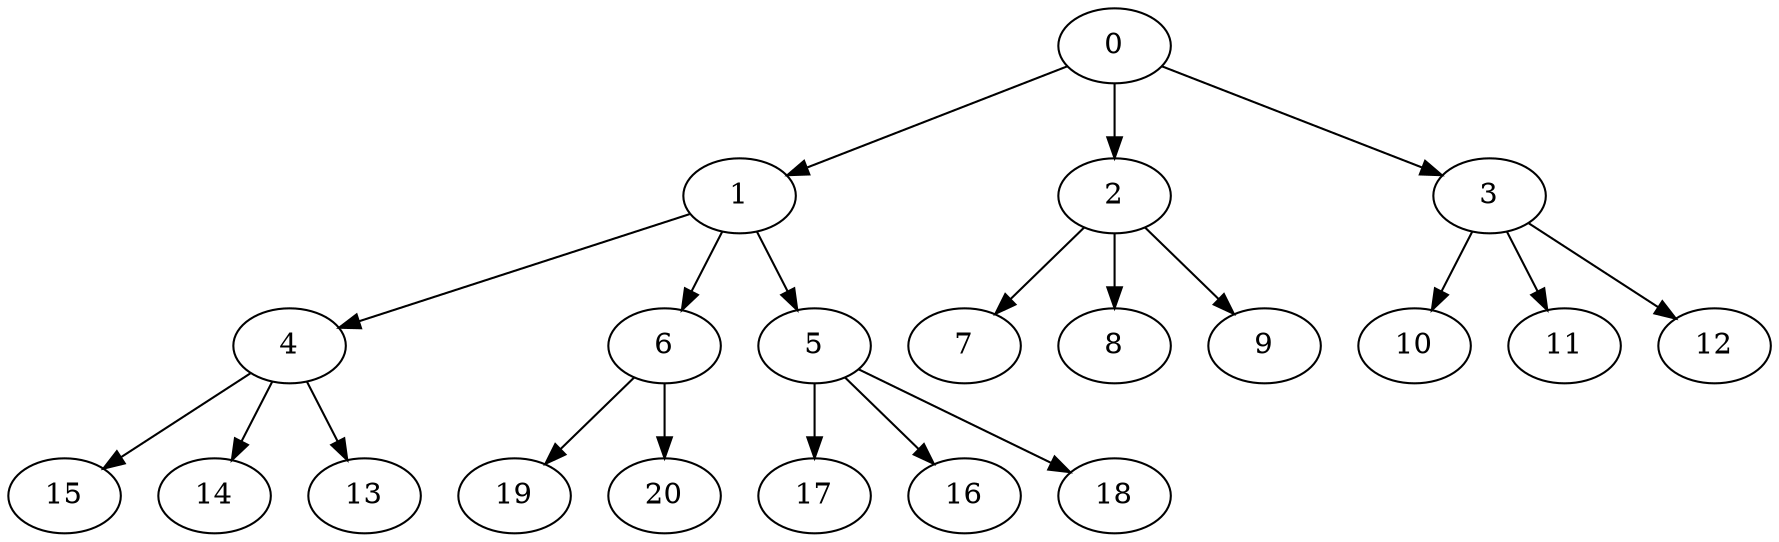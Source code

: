 digraph "OutTree-Balanced-MaxBf-3_Nodes_21_CCR_10.00_WeightType_Random#1" {
	graph ["Duplicate states"=0,
		GraphType=OutTree,
		"Max states in OPEN"=0,
		Modes="120000ms; topo-ordered tasks, ; Pruning: task equivalence, fixed order ready list, ; F-value: ; Optimisation: best schedule length (\
SL) optimisation on equal, ",
		NumberOfTasks=21,
		"Pruned using list schedule length"=10821948,
		"States removed from OPEN"=0,
		TargetSystem="Homogeneous-2",
		"Time to schedule (ms)"=6471,
		"Total idle time"=34,
		"Total schedule length"=77,
		"Total sequential time"=119,
		"Total states created"=20415222
	];
	0	["Finish time"=5,
		Processor=0,
		"Start time"=0,
		Weight=5];
	1	["Finish time"=13,
		Processor=0,
		"Start time"=5,
		Weight=8];
	0 -> 1	[Weight=96];
	2	["Finish time"=27,
		Processor=0,
		"Start time"=25,
		Weight=2];
	0 -> 2	[Weight=96];
	3	["Finish time"=63,
		Processor=0,
		"Start time"=59,
		Weight=4];
	0 -> 3	[Weight=74];
	4	["Finish time"=25,
		Processor=0,
		"Start time"=16,
		Weight=9];
	1 -> 4	[Weight=64];
	6	["Finish time"=16,
		Processor=0,
		"Start time"=13,
		Weight=3];
	1 -> 6	[Weight=96];
	5	["Finish time"=36,
		Processor=1,
		"Start time"=34,
		Weight=2];
	1 -> 5	[Weight=21];
	7	["Finish time"=69,
		Processor=1,
		"Start time"=59,
		Weight=10];
	2 -> 7	[Weight=32];
	8	["Finish time"=50,
		Processor=0,
		"Start time"=42,
		Weight=8];
	2 -> 8	[Weight=106];
	9	["Finish time"=35,
		Processor=0,
		"Start time"=30,
		Weight=5];
	2 -> 9	[Weight=74];
	10	["Finish time"=76,
		Processor=0,
		"Start time"=69,
		Weight=7];
	3 -> 10	[Weight=96];
	11	["Finish time"=67,
		Processor=0,
		"Start time"=63,
		Weight=4];
	3 -> 11	[Weight=64];
	12	["Finish time"=69,
		Processor=0,
		"Start time"=67,
		Weight=2];
	3 -> 12	[Weight=74];
	15	["Finish time"=77,
		Processor=1,
		"Start time"=69,
		Weight=8];
	4 -> 15	[Weight=43];
	14	["Finish time"=42,
		Processor=0,
		"Start time"=35,
		Weight=7];
	4 -> 14	[Weight=74];
	13	["Finish time"=51,
		Processor=1,
		"Start time"=46,
		Weight=5];
	4 -> 13	[Weight=21];
	19	["Finish time"=59,
		Processor=0,
		"Start time"=50,
		Weight=9];
	6 -> 19	[Weight=53];
	20	["Finish time"=30,
		Processor=0,
		"Start time"=27,
		Weight=3];
	6 -> 20	[Weight=21];
	17	["Finish time"=59,
		Processor=1,
		"Start time"=51,
		Weight=8];
	5 -> 17	[Weight=21];
	16	["Finish time"=46,
		Processor=1,
		"Start time"=41,
		Weight=5];
	5 -> 16	[Weight=43];
	18	["Finish time"=41,
		Processor=1,
		"Start time"=36,
		Weight=5];
	5 -> 18	[Weight=21];
}
